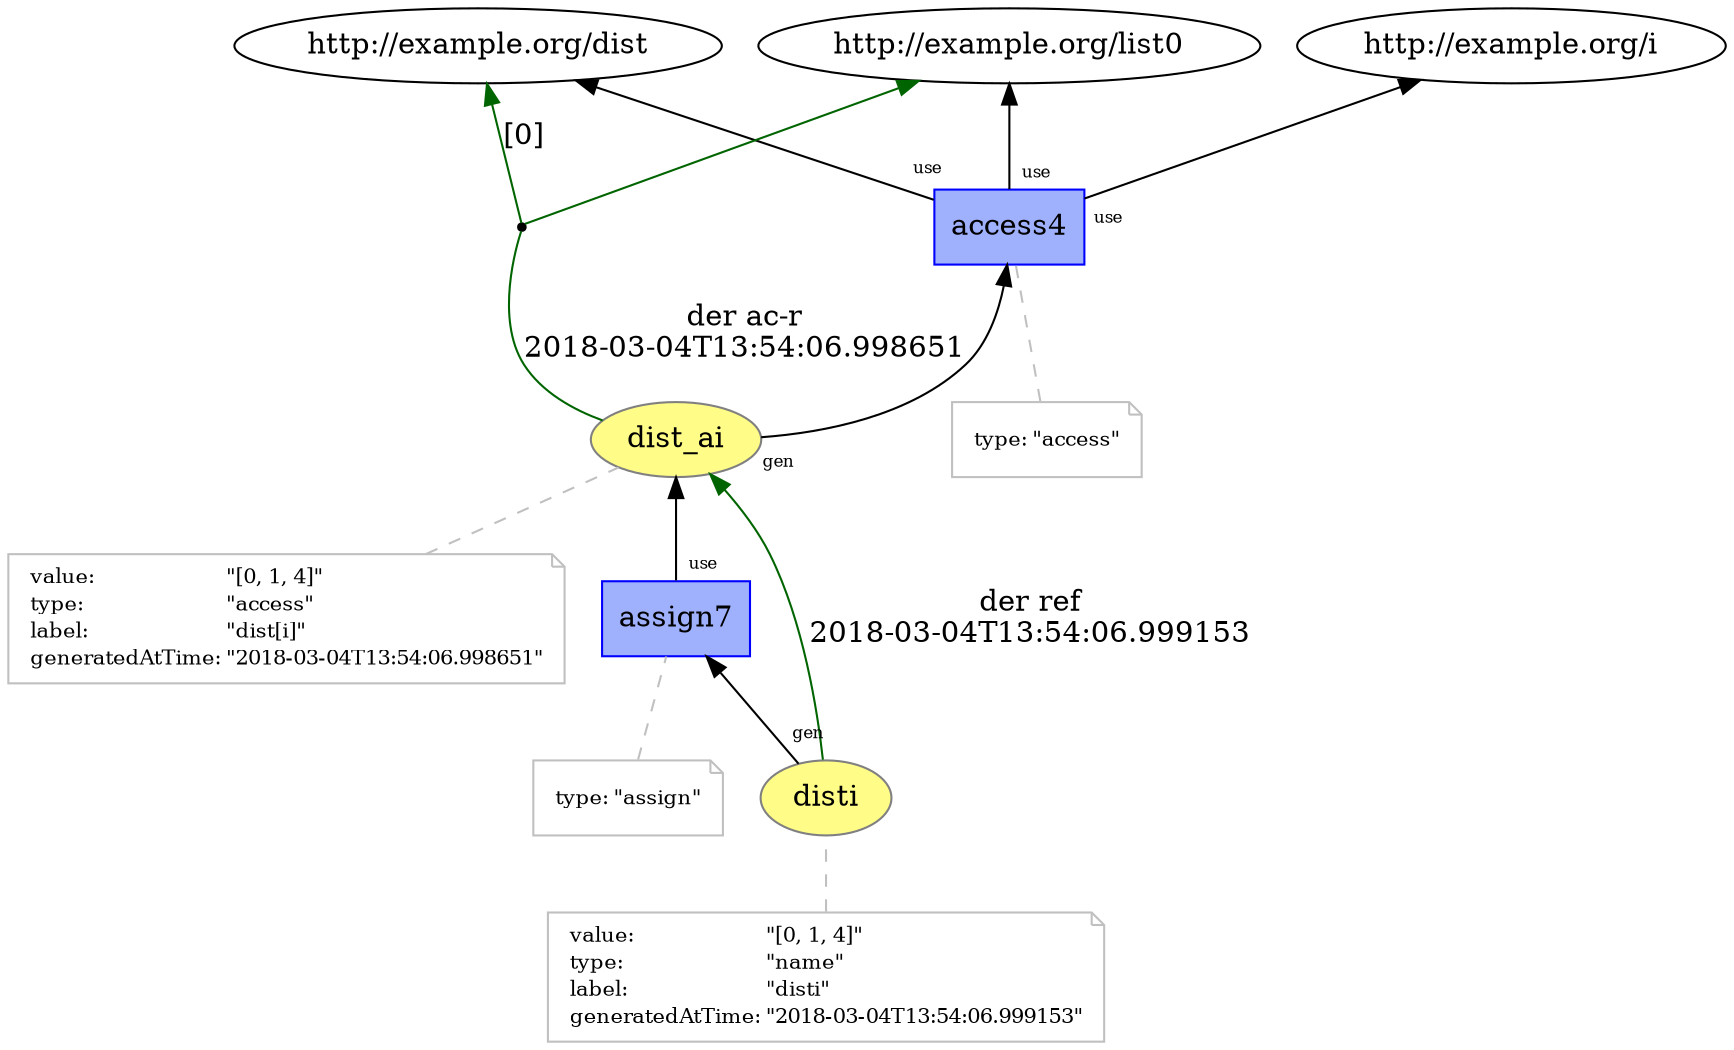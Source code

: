 digraph "PROV" { size="16,12"; rankdir="BT";
"http://example.org/dist_ai" [fillcolor="#FFFC87",color="#808080",style="filled",label="dist_ai",URL="http://example.org/dist_ai"]
"-attrs0" [color="gray",shape="note",fontsize="10",fontcolor="black",label=<<TABLE cellpadding="0" border="0">
	<TR>
	    <TD align="left">value:</TD>
	    <TD align="left">&quot;[0, 1, 4]&quot;</TD>
	</TR>
	<TR>
	    <TD align="left">type:</TD>
	    <TD align="left">&quot;access&quot;</TD>
	</TR>
	<TR>
	    <TD align="left">label:</TD>
	    <TD align="left">&quot;dist[i]&quot;</TD>
	</TR>
	<TR>
	    <TD align="left">generatedAtTime:</TD>
	    <TD align="left">&quot;2018-03-04T13:54:06.998651&quot;</TD>
	</TR>
</TABLE>>]
"-attrs0" -> "http://example.org/dist_ai" [color="gray",style="dashed",arrowhead="none"]
"http://example.org/access4" [fillcolor="#9FB1FC",color="#0000FF",shape="polygon",sides="4",style="filled",label="access4",URL="http://example.org/access4"]
"-attrs1" [color="gray",shape="note",fontsize="10",fontcolor="black",label=<<TABLE cellpadding="0" border="0">
	<TR>
	    <TD align="left">type:</TD>
	    <TD align="left">&quot;access&quot;</TD>
	</TR>
</TABLE>>]
"-attrs1" -> "http://example.org/access4" [color="gray",style="dashed",arrowhead="none"]
"http://example.org/access4" -> "http://example.org/list0" [labelfontsize="8",labeldistance="1.5",labelangle="60.0",rotation="20",taillabel="use"]
"bn0" [shape="point",label=""]
"http://example.org/dist_ai" -> "bn0" [arrowhead="none",color="darkgreen",label="der ac-r
2018-03-04T13:54:06.998651"]
"bn0" -> "http://example.org/dist" [labelfontsize="8",labeldistance="1.5",color="darkgreen",labelangle="60.0",rotation="20",label="[0]"]
"bn0" -> "http://example.org/list0" [color="darkgreen"]
"http://example.org/dist_ai" -> "http://example.org/access4" [labelfontsize="8",labeldistance="1.5",labelangle="60.0",rotation="20",taillabel="gen"]
"http://example.org/access4" -> "http://example.org/dist" [labelfontsize="8",labeldistance="1.5",labelangle="60.0",rotation="20",taillabel="use"]
"http://example.org/access4" -> "http://example.org/i" [labelfontsize="8",labeldistance="1.5",labelangle="60.0",rotation="20",taillabel="use"]
"http://example.org/disti" [fillcolor="#FFFC87",color="#808080",style="filled",label="disti",URL="http://example.org/disti"]
"-attrs2" [color="gray",shape="note",fontsize="10",fontcolor="black",label=<<TABLE cellpadding="0" border="0">
	<TR>
	    <TD align="left">value:</TD>
	    <TD align="left">&quot;[0, 1, 4]&quot;</TD>
	</TR>
	<TR>
	    <TD align="left">type:</TD>
	    <TD align="left">&quot;name&quot;</TD>
	</TR>
	<TR>
	    <TD align="left">label:</TD>
	    <TD align="left">&quot;disti&quot;</TD>
	</TR>
	<TR>
	    <TD align="left">generatedAtTime:</TD>
	    <TD align="left">&quot;2018-03-04T13:54:06.999153&quot;</TD>
	</TR>
</TABLE>>]
"-attrs2" -> "http://example.org/disti" [color="gray",style="dashed",arrowhead="none"]
"http://example.org/assign7" [fillcolor="#9FB1FC",color="#0000FF",shape="polygon",sides="4",style="filled",label="assign7",URL="http://example.org/assign7"]
"-attrs3" [color="gray",shape="note",fontsize="10",fontcolor="black",label=<<TABLE cellpadding="0" border="0">
	<TR>
	    <TD align="left">type:</TD>
	    <TD align="left">&quot;assign&quot;</TD>
	</TR>
</TABLE>>]
"-attrs3" -> "http://example.org/assign7" [color="gray",style="dashed",arrowhead="none"]
"http://example.org/assign7" -> "http://example.org/dist_ai" [labelfontsize="8",labeldistance="1.5",labelangle="60.0",rotation="20",taillabel="use"]
"http://example.org/disti" -> "http://example.org/dist_ai" [labelfontsize="8",labeldistance="1.5",color="darkgreen",labelangle="60.0",rotation="20",label="der ref
2018-03-04T13:54:06.999153"]
"http://example.org/disti" -> "http://example.org/assign7" [labelfontsize="8",labeldistance="1.5",labelangle="60.0",rotation="20",taillabel="gen"]
}